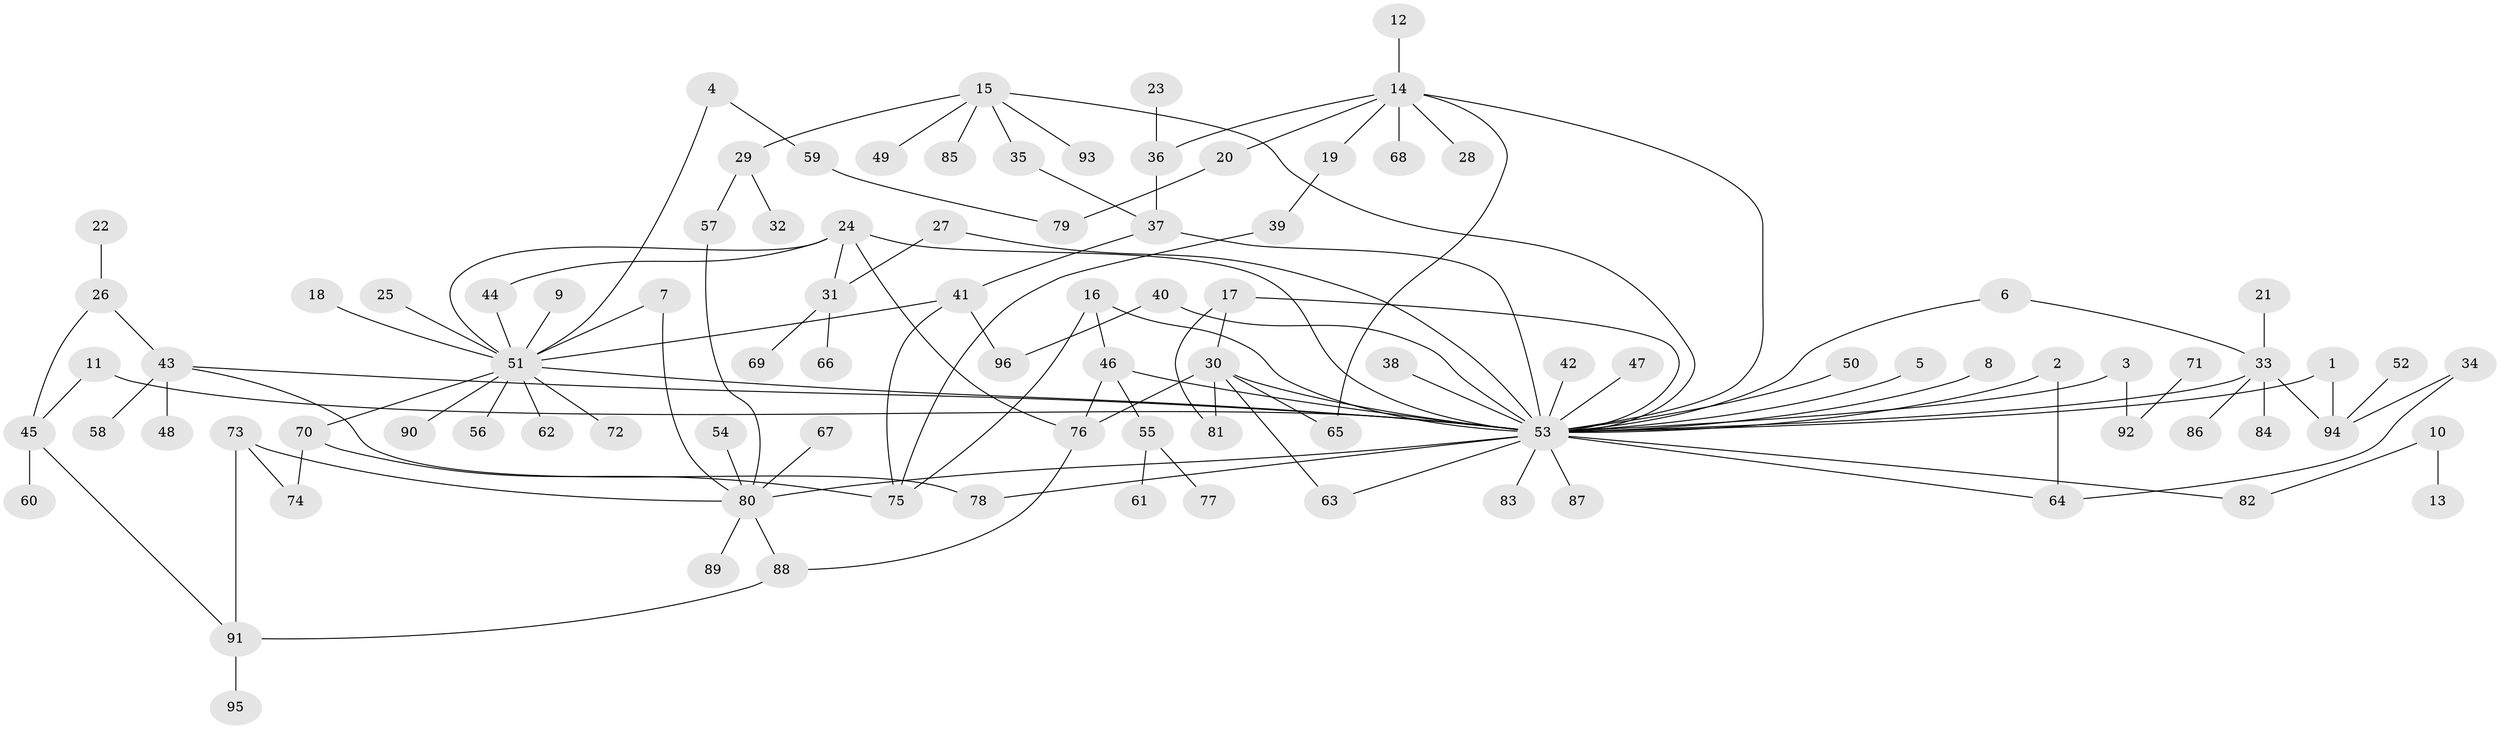 // original degree distribution, {4: 0.07352941176470588, 37: 0.007352941176470588, 11: 0.007352941176470588, 7: 0.014705882352941176, 15: 0.007352941176470588, 2: 0.2647058823529412, 1: 0.4632352941176471, 6: 0.014705882352941176, 3: 0.10294117647058823, 5: 0.03676470588235294, 9: 0.007352941176470588}
// Generated by graph-tools (version 1.1) at 2025/36/03/04/25 23:36:47]
// undirected, 96 vertices, 125 edges
graph export_dot {
  node [color=gray90,style=filled];
  1;
  2;
  3;
  4;
  5;
  6;
  7;
  8;
  9;
  10;
  11;
  12;
  13;
  14;
  15;
  16;
  17;
  18;
  19;
  20;
  21;
  22;
  23;
  24;
  25;
  26;
  27;
  28;
  29;
  30;
  31;
  32;
  33;
  34;
  35;
  36;
  37;
  38;
  39;
  40;
  41;
  42;
  43;
  44;
  45;
  46;
  47;
  48;
  49;
  50;
  51;
  52;
  53;
  54;
  55;
  56;
  57;
  58;
  59;
  60;
  61;
  62;
  63;
  64;
  65;
  66;
  67;
  68;
  69;
  70;
  71;
  72;
  73;
  74;
  75;
  76;
  77;
  78;
  79;
  80;
  81;
  82;
  83;
  84;
  85;
  86;
  87;
  88;
  89;
  90;
  91;
  92;
  93;
  94;
  95;
  96;
  1 -- 53 [weight=1.0];
  1 -- 94 [weight=1.0];
  2 -- 53 [weight=1.0];
  2 -- 64 [weight=1.0];
  3 -- 53 [weight=1.0];
  3 -- 92 [weight=1.0];
  4 -- 51 [weight=1.0];
  4 -- 59 [weight=1.0];
  5 -- 53 [weight=1.0];
  6 -- 33 [weight=1.0];
  6 -- 53 [weight=1.0];
  7 -- 51 [weight=1.0];
  7 -- 80 [weight=1.0];
  8 -- 53 [weight=1.0];
  9 -- 51 [weight=1.0];
  10 -- 13 [weight=1.0];
  10 -- 82 [weight=1.0];
  11 -- 45 [weight=1.0];
  11 -- 53 [weight=1.0];
  12 -- 14 [weight=1.0];
  14 -- 19 [weight=1.0];
  14 -- 20 [weight=1.0];
  14 -- 28 [weight=1.0];
  14 -- 36 [weight=1.0];
  14 -- 53 [weight=1.0];
  14 -- 65 [weight=1.0];
  14 -- 68 [weight=1.0];
  15 -- 29 [weight=1.0];
  15 -- 35 [weight=1.0];
  15 -- 49 [weight=1.0];
  15 -- 53 [weight=1.0];
  15 -- 85 [weight=1.0];
  15 -- 93 [weight=1.0];
  16 -- 46 [weight=1.0];
  16 -- 53 [weight=1.0];
  16 -- 75 [weight=1.0];
  17 -- 30 [weight=1.0];
  17 -- 53 [weight=1.0];
  17 -- 81 [weight=1.0];
  18 -- 51 [weight=1.0];
  19 -- 39 [weight=1.0];
  20 -- 79 [weight=1.0];
  21 -- 33 [weight=1.0];
  22 -- 26 [weight=1.0];
  23 -- 36 [weight=1.0];
  24 -- 31 [weight=1.0];
  24 -- 44 [weight=1.0];
  24 -- 51 [weight=1.0];
  24 -- 53 [weight=1.0];
  24 -- 76 [weight=1.0];
  25 -- 51 [weight=1.0];
  26 -- 43 [weight=1.0];
  26 -- 45 [weight=1.0];
  27 -- 31 [weight=1.0];
  27 -- 53 [weight=1.0];
  29 -- 32 [weight=1.0];
  29 -- 57 [weight=1.0];
  30 -- 53 [weight=1.0];
  30 -- 63 [weight=1.0];
  30 -- 65 [weight=1.0];
  30 -- 76 [weight=1.0];
  30 -- 81 [weight=1.0];
  31 -- 66 [weight=1.0];
  31 -- 69 [weight=1.0];
  33 -- 53 [weight=1.0];
  33 -- 84 [weight=1.0];
  33 -- 86 [weight=1.0];
  33 -- 94 [weight=1.0];
  34 -- 64 [weight=1.0];
  34 -- 94 [weight=1.0];
  35 -- 37 [weight=1.0];
  36 -- 37 [weight=1.0];
  37 -- 41 [weight=1.0];
  37 -- 53 [weight=2.0];
  38 -- 53 [weight=1.0];
  39 -- 75 [weight=1.0];
  40 -- 53 [weight=1.0];
  40 -- 96 [weight=1.0];
  41 -- 51 [weight=1.0];
  41 -- 75 [weight=1.0];
  41 -- 96 [weight=1.0];
  42 -- 53 [weight=1.0];
  43 -- 48 [weight=1.0];
  43 -- 53 [weight=1.0];
  43 -- 58 [weight=1.0];
  43 -- 78 [weight=1.0];
  44 -- 51 [weight=1.0];
  45 -- 60 [weight=1.0];
  45 -- 91 [weight=1.0];
  46 -- 53 [weight=1.0];
  46 -- 55 [weight=1.0];
  46 -- 76 [weight=1.0];
  47 -- 53 [weight=1.0];
  50 -- 53 [weight=1.0];
  51 -- 53 [weight=1.0];
  51 -- 56 [weight=1.0];
  51 -- 62 [weight=1.0];
  51 -- 70 [weight=1.0];
  51 -- 72 [weight=1.0];
  51 -- 90 [weight=1.0];
  52 -- 94 [weight=1.0];
  53 -- 63 [weight=1.0];
  53 -- 64 [weight=1.0];
  53 -- 78 [weight=1.0];
  53 -- 80 [weight=1.0];
  53 -- 82 [weight=1.0];
  53 -- 83 [weight=1.0];
  53 -- 87 [weight=1.0];
  54 -- 80 [weight=1.0];
  55 -- 61 [weight=1.0];
  55 -- 77 [weight=1.0];
  57 -- 80 [weight=1.0];
  59 -- 79 [weight=1.0];
  67 -- 80 [weight=1.0];
  70 -- 74 [weight=1.0];
  70 -- 75 [weight=1.0];
  71 -- 92 [weight=1.0];
  73 -- 74 [weight=1.0];
  73 -- 80 [weight=1.0];
  73 -- 91 [weight=1.0];
  76 -- 88 [weight=1.0];
  80 -- 88 [weight=1.0];
  80 -- 89 [weight=1.0];
  88 -- 91 [weight=1.0];
  91 -- 95 [weight=1.0];
}
